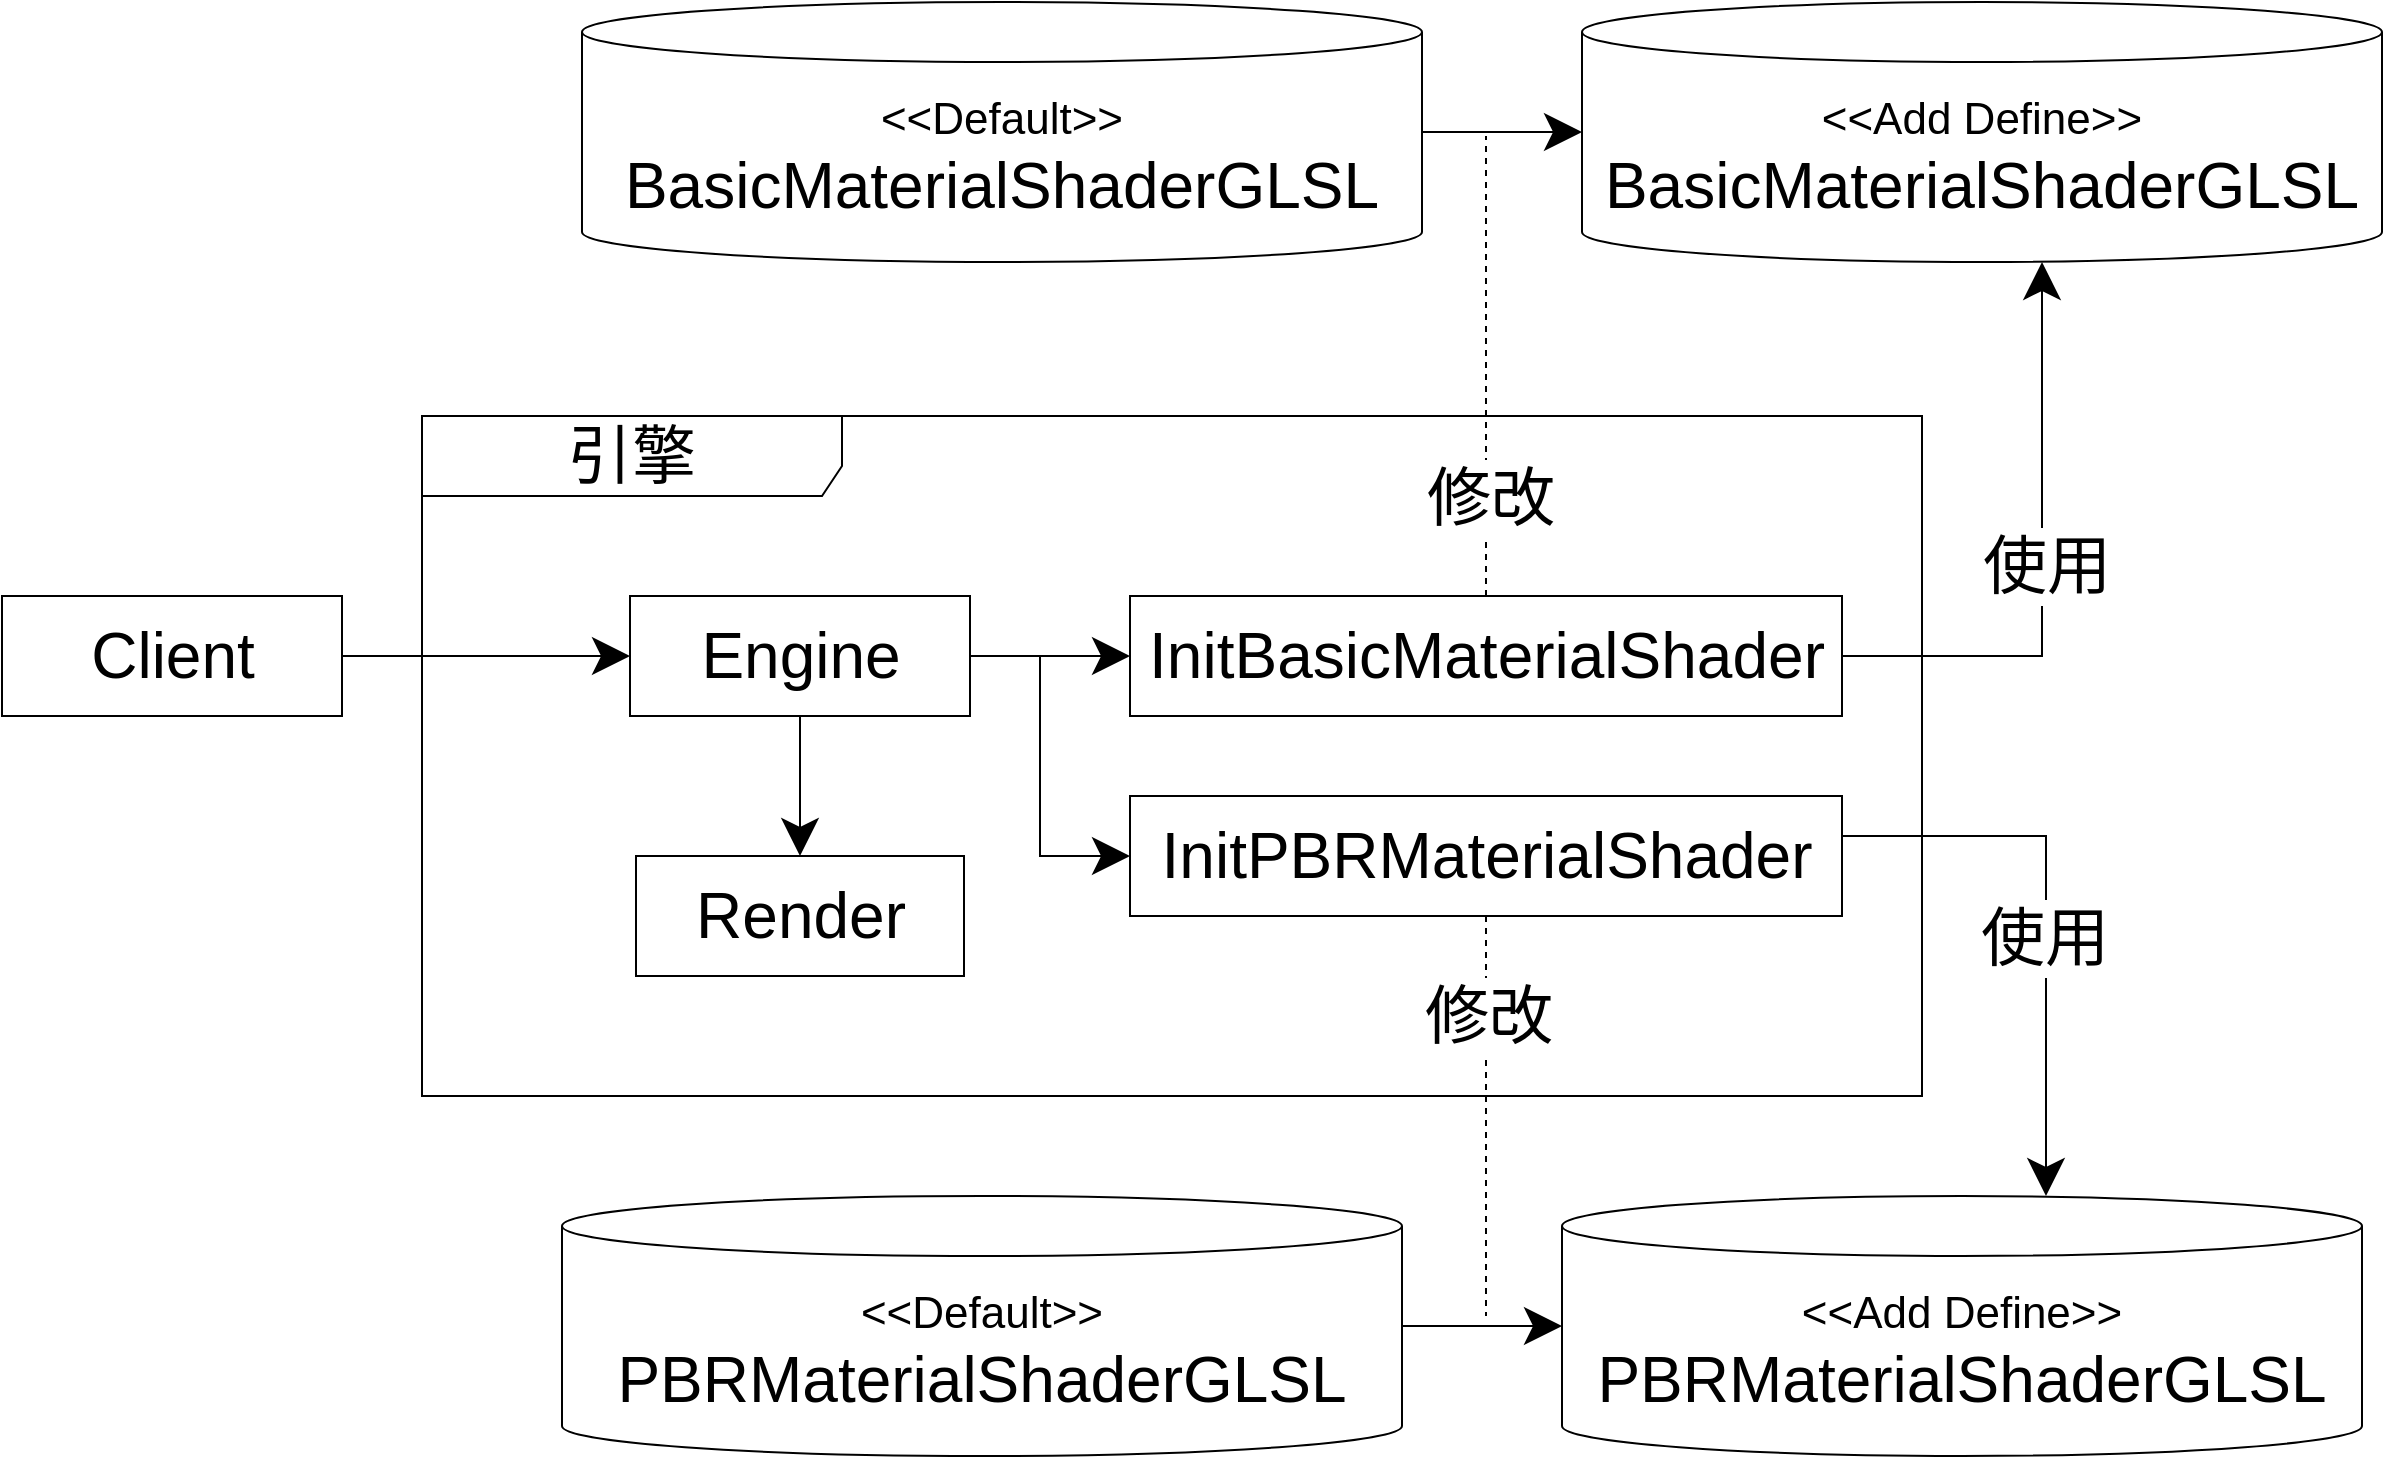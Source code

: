 <mxfile version="14.6.13" type="device"><diagram id="aFtpn4q2CuxT0qsXSHBK" name="第 1 页"><mxGraphModel dx="1351" dy="960" grid="1" gridSize="10" guides="1" tooltips="1" connect="1" arrows="1" fold="1" page="1" pageScale="1" pageWidth="827" pageHeight="1169" math="0" shadow="0"><root><mxCell id="0"/><mxCell id="1" parent="0"/><mxCell id="fDbQfsbFCh6529b2uhR8-13" value="&lt;font style=&quot;font-size: 32px&quot;&gt;引擎&lt;/font&gt;" style="shape=umlFrame;whiteSpace=wrap;html=1;width=210;height=40;fontSize=32;" parent="1" vertex="1"><mxGeometry x="590" y="900" width="750" height="340" as="geometry"/></mxCell><mxCell id="fDbQfsbFCh6529b2uhR8-1" value="" style="edgeStyle=orthogonalEdgeStyle;rounded=0;orthogonalLoop=1;jettySize=auto;html=1;startSize=16;endSize=16;exitX=1;exitY=0.5;exitDx=0;exitDy=0;" parent="1" source="fDbQfsbFCh6529b2uhR8-2" edge="1"><mxGeometry relative="1" as="geometry"><mxPoint x="694" y="1020" as="targetPoint"/><mxPoint x="614" y="1020" as="sourcePoint"/></mxGeometry></mxCell><mxCell id="fDbQfsbFCh6529b2uhR8-2" value="Client" style="html=1;fontSize=32;" parent="1" vertex="1"><mxGeometry x="380" y="990.0" width="170" height="60" as="geometry"/></mxCell><mxCell id="fDbQfsbFCh6529b2uhR8-14" style="edgeStyle=orthogonalEdgeStyle;rounded=0;orthogonalLoop=1;jettySize=auto;html=1;entryX=0;entryY=0.5;entryDx=0;entryDy=0;entryPerimeter=0;endSize=16;startSize=16;" parent="1" source="fDbQfsbFCh6529b2uhR8-5" target="fDbQfsbFCh6529b2uhR8-7" edge="1"><mxGeometry relative="1" as="geometry"/></mxCell><mxCell id="fDbQfsbFCh6529b2uhR8-5" value="&lt;font&gt;&lt;font style=&quot;font-size: 22px&quot;&gt;&amp;lt;&amp;lt;Default&amp;gt;&amp;gt;&lt;/font&gt;&lt;br&gt;&lt;span style=&quot;font-size: 32px&quot;&gt;BasicMaterialShaderGLSL&lt;/span&gt;&lt;/font&gt;" style="shape=cylinder3;whiteSpace=wrap;html=1;boundedLbl=1;backgroundOutline=1;size=15;" parent="1" vertex="1"><mxGeometry x="670" y="693" width="420" height="130" as="geometry"/></mxCell><mxCell id="fDbQfsbFCh6529b2uhR8-7" value="&lt;font&gt;&lt;font style=&quot;font-size: 22px&quot;&gt;&amp;lt;&amp;lt;Add Define&amp;gt;&amp;gt;&lt;/font&gt;&lt;br&gt;&lt;span style=&quot;font-size: 32px&quot;&gt;BasicMaterialShaderGLSL&lt;/span&gt;&lt;/font&gt;" style="shape=cylinder3;whiteSpace=wrap;html=1;boundedLbl=1;backgroundOutline=1;size=15;" parent="1" vertex="1"><mxGeometry x="1170" y="693" width="400" height="130" as="geometry"/></mxCell><mxCell id="fDbQfsbFCh6529b2uhR8-8" value="" style="edgeStyle=orthogonalEdgeStyle;rounded=0;orthogonalLoop=1;jettySize=auto;html=1;endSize=16;startSize=16;" parent="1" source="fDbQfsbFCh6529b2uhR8-10" target="fDbQfsbFCh6529b2uhR8-11" edge="1"><mxGeometry relative="1" as="geometry"/></mxCell><mxCell id="fDbQfsbFCh6529b2uhR8-9" value="" style="edgeStyle=orthogonalEdgeStyle;rounded=0;orthogonalLoop=1;jettySize=auto;html=1;endSize=16;startSize=16;" parent="1" source="fDbQfsbFCh6529b2uhR8-10" target="fDbQfsbFCh6529b2uhR8-12" edge="1"><mxGeometry relative="1" as="geometry"/></mxCell><mxCell id="IwQg8gsE1PQUw5Mti5vR-5" style="edgeStyle=orthogonalEdgeStyle;rounded=0;orthogonalLoop=1;jettySize=auto;html=1;entryX=0;entryY=0.5;entryDx=0;entryDy=0;startSize=16;endSize=16;" edge="1" parent="1" source="fDbQfsbFCh6529b2uhR8-10" target="IwQg8gsE1PQUw5Mti5vR-1"><mxGeometry relative="1" as="geometry"/></mxCell><mxCell id="fDbQfsbFCh6529b2uhR8-10" value="Engine" style="html=1;fontSize=32;" parent="1" vertex="1"><mxGeometry x="694" y="990.0" width="170" height="60" as="geometry"/></mxCell><mxCell id="fDbQfsbFCh6529b2uhR8-17" style="edgeStyle=orthogonalEdgeStyle;rounded=0;orthogonalLoop=1;jettySize=auto;html=1;startSize=16;endSize=16;dashed=1;endArrow=none;endFill=0;" parent="1" source="fDbQfsbFCh6529b2uhR8-11" edge="1"><mxGeometry relative="1" as="geometry"><mxPoint x="1122" y="760" as="targetPoint"/></mxGeometry></mxCell><mxCell id="fDbQfsbFCh6529b2uhR8-18" value="&lt;span style=&quot;font-size: 32px&quot;&gt;修改&lt;/span&gt;" style="edgeLabel;html=1;align=center;verticalAlign=middle;resizable=0;points=[];" parent="fDbQfsbFCh6529b2uhR8-17" vertex="1" connectable="0"><mxGeometry x="0.266" y="-1" relative="1" as="geometry"><mxPoint y="96" as="offset"/></mxGeometry></mxCell><mxCell id="fDbQfsbFCh6529b2uhR8-19" style="edgeStyle=orthogonalEdgeStyle;rounded=0;orthogonalLoop=1;jettySize=auto;html=1;endArrow=classic;endFill=1;startSize=16;endSize=16;exitX=1;exitY=0.5;exitDx=0;exitDy=0;" parent="1" source="fDbQfsbFCh6529b2uhR8-11" target="fDbQfsbFCh6529b2uhR8-7" edge="1"><mxGeometry relative="1" as="geometry"><Array as="points"><mxPoint x="1400" y="1020"/></Array><mxPoint x="1400" y="880" as="targetPoint"/></mxGeometry></mxCell><mxCell id="fDbQfsbFCh6529b2uhR8-20" value="&lt;font style=&quot;font-size: 32px&quot;&gt;使用&lt;/font&gt;" style="edgeLabel;html=1;align=center;verticalAlign=middle;resizable=0;points=[];" parent="fDbQfsbFCh6529b2uhR8-19" vertex="1" connectable="0"><mxGeometry x="-0.022" y="-2" relative="1" as="geometry"><mxPoint as="offset"/></mxGeometry></mxCell><mxCell id="fDbQfsbFCh6529b2uhR8-11" value="InitBasicMaterialShader" style="html=1;fontSize=32;" parent="1" vertex="1"><mxGeometry x="944" y="990" width="356" height="60" as="geometry"/></mxCell><mxCell id="fDbQfsbFCh6529b2uhR8-12" value="Render" style="html=1;fontSize=32;" parent="1" vertex="1"><mxGeometry x="697" y="1120" width="164" height="60" as="geometry"/></mxCell><mxCell id="IwQg8gsE1PQUw5Mti5vR-6" style="edgeStyle=orthogonalEdgeStyle;rounded=0;orthogonalLoop=1;jettySize=auto;html=1;startSize=16;endSize=16;endArrow=none;endFill=0;dashed=1;" edge="1" parent="1" source="IwQg8gsE1PQUw5Mti5vR-1"><mxGeometry relative="1" as="geometry"><mxPoint x="1122" y="1350" as="targetPoint"/></mxGeometry></mxCell><mxCell id="IwQg8gsE1PQUw5Mti5vR-7" value="&lt;font style=&quot;font-size: 32px&quot;&gt;修改&lt;/font&gt;" style="edgeLabel;html=1;align=center;verticalAlign=middle;resizable=0;points=[];" vertex="1" connectable="0" parent="IwQg8gsE1PQUw5Mti5vR-6"><mxGeometry x="0.111" y="1" relative="1" as="geometry"><mxPoint x="-1" y="-61" as="offset"/></mxGeometry></mxCell><mxCell id="IwQg8gsE1PQUw5Mti5vR-8" style="edgeStyle=orthogonalEdgeStyle;rounded=0;orthogonalLoop=1;jettySize=auto;html=1;endArrow=classic;endFill=1;startSize=16;endSize=16;" edge="1" parent="1" source="IwQg8gsE1PQUw5Mti5vR-1" target="IwQg8gsE1PQUw5Mti5vR-3"><mxGeometry relative="1" as="geometry"><Array as="points"><mxPoint x="1402" y="1110"/></Array></mxGeometry></mxCell><mxCell id="IwQg8gsE1PQUw5Mti5vR-9" value="&lt;font style=&quot;font-size: 32px&quot;&gt;使用&lt;/font&gt;" style="edgeLabel;html=1;align=center;verticalAlign=middle;resizable=0;points=[];" vertex="1" connectable="0" parent="IwQg8gsE1PQUw5Mti5vR-8"><mxGeometry x="0.085" y="-1" relative="1" as="geometry"><mxPoint as="offset"/></mxGeometry></mxCell><mxCell id="IwQg8gsE1PQUw5Mti5vR-1" value="InitPBRMaterialShader" style="html=1;fontSize=32;" vertex="1" parent="1"><mxGeometry x="944" y="1090" width="356" height="60" as="geometry"/></mxCell><mxCell id="IwQg8gsE1PQUw5Mti5vR-4" style="edgeStyle=orthogonalEdgeStyle;rounded=0;orthogonalLoop=1;jettySize=auto;html=1;entryX=0;entryY=0.5;entryDx=0;entryDy=0;entryPerimeter=0;endSize=16;startSize=16;" edge="1" parent="1" source="IwQg8gsE1PQUw5Mti5vR-2" target="IwQg8gsE1PQUw5Mti5vR-3"><mxGeometry relative="1" as="geometry"/></mxCell><mxCell id="IwQg8gsE1PQUw5Mti5vR-2" value="&lt;font&gt;&lt;font style=&quot;font-size: 22px&quot;&gt;&amp;lt;&amp;lt;Default&amp;gt;&amp;gt;&lt;/font&gt;&lt;br&gt;&lt;span style=&quot;font-size: 32px&quot;&gt;PBRMaterialShaderGLSL&lt;/span&gt;&lt;/font&gt;" style="shape=cylinder3;whiteSpace=wrap;html=1;boundedLbl=1;backgroundOutline=1;size=15;" vertex="1" parent="1"><mxGeometry x="660" y="1290" width="420" height="130" as="geometry"/></mxCell><mxCell id="IwQg8gsE1PQUw5Mti5vR-3" value="&lt;font&gt;&lt;font style=&quot;font-size: 22px&quot;&gt;&amp;lt;&amp;lt;Add Define&amp;gt;&amp;gt;&lt;/font&gt;&lt;br&gt;&lt;span style=&quot;font-size: 32px&quot;&gt;PBRMaterialShaderGLSL&lt;/span&gt;&lt;/font&gt;" style="shape=cylinder3;whiteSpace=wrap;html=1;boundedLbl=1;backgroundOutline=1;size=15;" vertex="1" parent="1"><mxGeometry x="1160" y="1290" width="400" height="130" as="geometry"/></mxCell></root></mxGraphModel></diagram></mxfile>